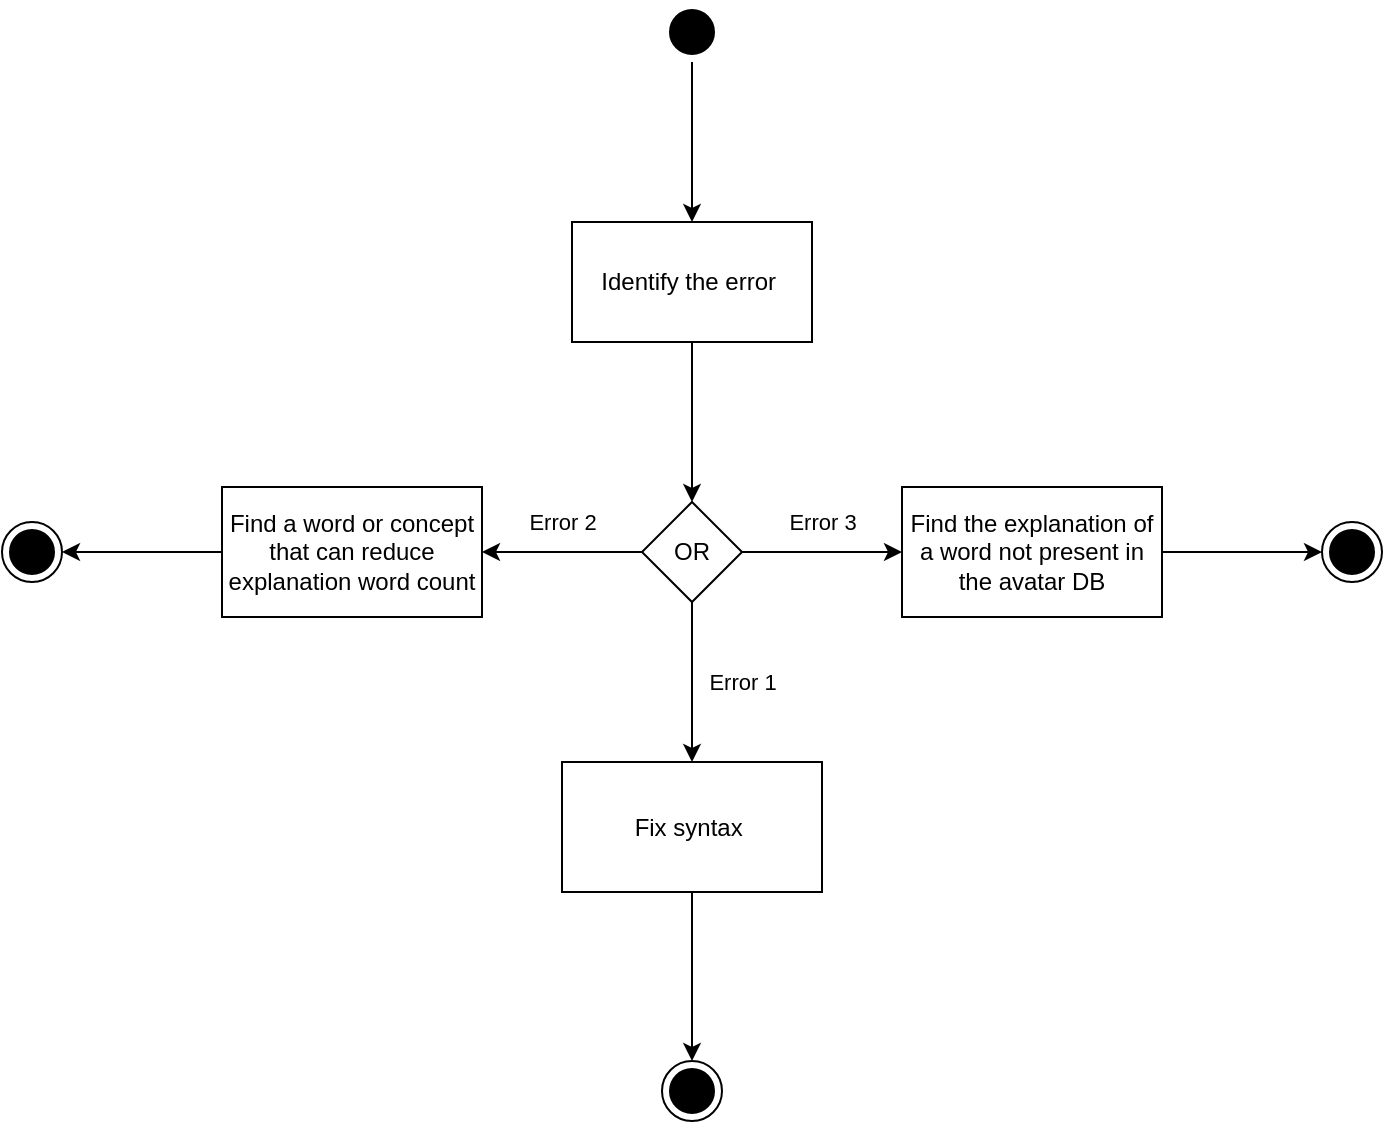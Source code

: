 <mxfile version="12.7.1" type="device"><diagram id="w8EF5u6QahIaIPmv5HzY" name="Page-1"><mxGraphModel dx="1422" dy="802" grid="1" gridSize="10" guides="1" tooltips="1" connect="1" arrows="1" fold="1" page="1" pageScale="1" pageWidth="827" pageHeight="1169" math="0" shadow="0"><root><mxCell id="0"/><mxCell id="1" parent="0"/><mxCell id="Ln4tevx8Zgpp1GF-w7BR-14" value="" style="edgeStyle=orthogonalEdgeStyle;rounded=0;orthogonalLoop=1;jettySize=auto;html=1;" edge="1" parent="1" source="Ln4tevx8Zgpp1GF-w7BR-1"><mxGeometry relative="1" as="geometry"><mxPoint x="385" y="150" as="targetPoint"/></mxGeometry></mxCell><mxCell id="Ln4tevx8Zgpp1GF-w7BR-1" value="" style="ellipse;html=1;shape=startState;fillColor=#000000;strokeColor=#000000;" vertex="1" parent="1"><mxGeometry x="370" y="40" width="30" height="30" as="geometry"/></mxCell><mxCell id="Ln4tevx8Zgpp1GF-w7BR-2" value="" style="ellipse;html=1;shape=endState;fillColor=#000000;strokeColor=#000000;" vertex="1" parent="1"><mxGeometry x="700" y="300" width="30" height="30" as="geometry"/></mxCell><mxCell id="Ln4tevx8Zgpp1GF-w7BR-7" value="Error 1" style="edgeStyle=orthogonalEdgeStyle;rounded=0;orthogonalLoop=1;jettySize=auto;html=1;" edge="1" parent="1" source="Ln4tevx8Zgpp1GF-w7BR-3" target="Ln4tevx8Zgpp1GF-w7BR-21"><mxGeometry y="25" relative="1" as="geometry"><mxPoint x="385" y="400" as="targetPoint"/><mxPoint as="offset"/></mxGeometry></mxCell><mxCell id="Ln4tevx8Zgpp1GF-w7BR-9" value="Error 3" style="edgeStyle=orthogonalEdgeStyle;rounded=0;orthogonalLoop=1;jettySize=auto;html=1;" edge="1" parent="1" source="Ln4tevx8Zgpp1GF-w7BR-3" target="Ln4tevx8Zgpp1GF-w7BR-17"><mxGeometry y="15" relative="1" as="geometry"><mxPoint x="490" y="315" as="targetPoint"/><mxPoint as="offset"/></mxGeometry></mxCell><mxCell id="Ln4tevx8Zgpp1GF-w7BR-11" value="Error 2" style="edgeStyle=orthogonalEdgeStyle;rounded=0;orthogonalLoop=1;jettySize=auto;html=1;" edge="1" parent="1" source="Ln4tevx8Zgpp1GF-w7BR-3"><mxGeometry y="-15" relative="1" as="geometry"><mxPoint x="280" y="315" as="targetPoint"/><mxPoint as="offset"/></mxGeometry></mxCell><mxCell id="Ln4tevx8Zgpp1GF-w7BR-3" value="OR" style="rhombus;whiteSpace=wrap;html=1;strokeColor=#000000;direction=south;" vertex="1" parent="1"><mxGeometry x="360" y="290" width="50" height="50" as="geometry"/></mxCell><mxCell id="Ln4tevx8Zgpp1GF-w7BR-16" value="" style="edgeStyle=orthogonalEdgeStyle;rounded=0;orthogonalLoop=1;jettySize=auto;html=1;" edge="1" parent="1" source="Ln4tevx8Zgpp1GF-w7BR-12" target="Ln4tevx8Zgpp1GF-w7BR-3"><mxGeometry relative="1" as="geometry"><mxPoint x="385" y="290" as="targetPoint"/></mxGeometry></mxCell><mxCell id="Ln4tevx8Zgpp1GF-w7BR-12" value="Identify the error&amp;nbsp;" style="rounded=0;whiteSpace=wrap;html=1;strokeColor=#000000;" vertex="1" parent="1"><mxGeometry x="325" y="150" width="120" height="60" as="geometry"/></mxCell><mxCell id="Ln4tevx8Zgpp1GF-w7BR-19" value="" style="edgeStyle=orthogonalEdgeStyle;rounded=0;orthogonalLoop=1;jettySize=auto;html=1;" edge="1" parent="1" source="Ln4tevx8Zgpp1GF-w7BR-17"><mxGeometry relative="1" as="geometry"><mxPoint x="700" y="315" as="targetPoint"/></mxGeometry></mxCell><mxCell id="Ln4tevx8Zgpp1GF-w7BR-17" value="Find the explanation of a word not present in the avatar DB" style="rounded=0;whiteSpace=wrap;html=1;strokeColor=#000000;" vertex="1" parent="1"><mxGeometry x="490" y="282.5" width="130" height="65" as="geometry"/></mxCell><mxCell id="Ln4tevx8Zgpp1GF-w7BR-26" value="" style="edgeStyle=orthogonalEdgeStyle;rounded=0;orthogonalLoop=1;jettySize=auto;html=1;" edge="1" parent="1" source="Ln4tevx8Zgpp1GF-w7BR-20" target="Ln4tevx8Zgpp1GF-w7BR-27"><mxGeometry relative="1" as="geometry"><mxPoint x="70" y="315" as="targetPoint"/></mxGeometry></mxCell><mxCell id="Ln4tevx8Zgpp1GF-w7BR-20" value="Find a word or concept that can reduce explanation word count" style="rounded=0;whiteSpace=wrap;html=1;strokeColor=#000000;" vertex="1" parent="1"><mxGeometry x="150" y="282.5" width="130" height="65" as="geometry"/></mxCell><mxCell id="Ln4tevx8Zgpp1GF-w7BR-23" value="" style="edgeStyle=orthogonalEdgeStyle;rounded=0;orthogonalLoop=1;jettySize=auto;html=1;" edge="1" parent="1" source="Ln4tevx8Zgpp1GF-w7BR-21" target="Ln4tevx8Zgpp1GF-w7BR-24"><mxGeometry relative="1" as="geometry"><mxPoint x="385" y="545" as="targetPoint"/></mxGeometry></mxCell><mxCell id="Ln4tevx8Zgpp1GF-w7BR-21" value="Fix syntax&amp;nbsp;" style="rounded=0;whiteSpace=wrap;html=1;strokeColor=#000000;" vertex="1" parent="1"><mxGeometry x="320" y="420" width="130" height="65" as="geometry"/></mxCell><mxCell id="Ln4tevx8Zgpp1GF-w7BR-24" value="" style="ellipse;html=1;shape=endState;fillColor=#000000;strokeColor=#000000;" vertex="1" parent="1"><mxGeometry x="370" y="569.5" width="30" height="30" as="geometry"/></mxCell><mxCell id="Ln4tevx8Zgpp1GF-w7BR-27" value="" style="ellipse;html=1;shape=endState;fillColor=#000000;strokeColor=#000000;" vertex="1" parent="1"><mxGeometry x="40" y="300" width="30" height="30" as="geometry"/></mxCell></root></mxGraphModel></diagram></mxfile>